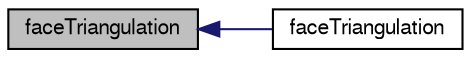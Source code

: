 digraph "faceTriangulation"
{
  bgcolor="transparent";
  edge [fontname="FreeSans",fontsize="10",labelfontname="FreeSans",labelfontsize="10"];
  node [fontname="FreeSans",fontsize="10",shape=record];
  rankdir="LR";
  Node1 [label="faceTriangulation",height=0.2,width=0.4,color="black", fillcolor="grey75", style="filled", fontcolor="black"];
  Node1 -> Node2 [dir="back",color="midnightblue",fontsize="10",style="solid",fontname="FreeSans"];
  Node2 [label="faceTriangulation",height=0.2,width=0.4,color="black",URL="$a30550.html#a4c59a937a21599776ff2f88c2e7e1669",tooltip="Construct from face and points. Decomposition based on average. "];
}
